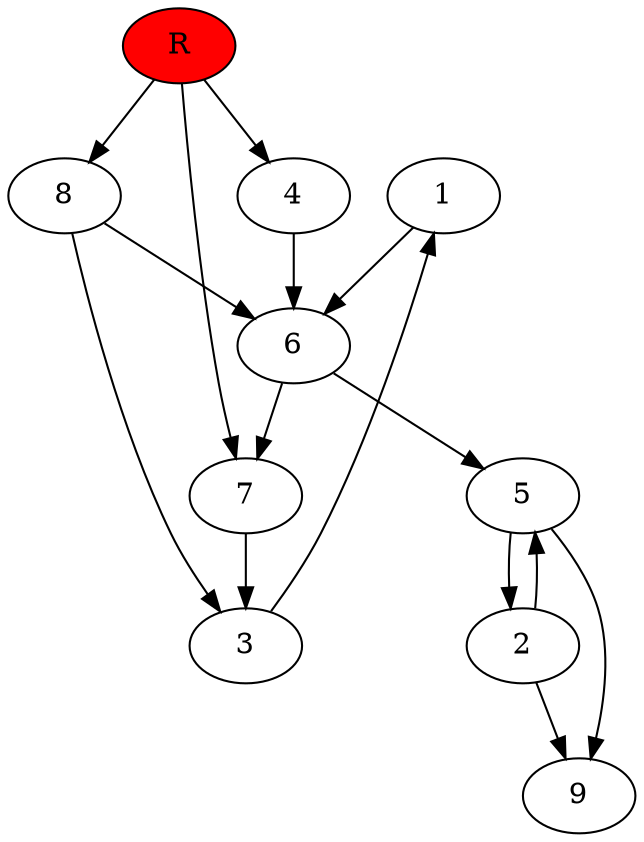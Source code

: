 digraph prb8468 {
	1
	2
	3
	4
	5
	6
	7
	8
	R [fillcolor="#ff0000" style=filled]
	1 -> 6
	2 -> 5
	2 -> 9
	3 -> 1
	4 -> 6
	5 -> 2
	5 -> 9
	6 -> 5
	6 -> 7
	7 -> 3
	8 -> 3
	8 -> 6
	R -> 4
	R -> 7
	R -> 8
}
